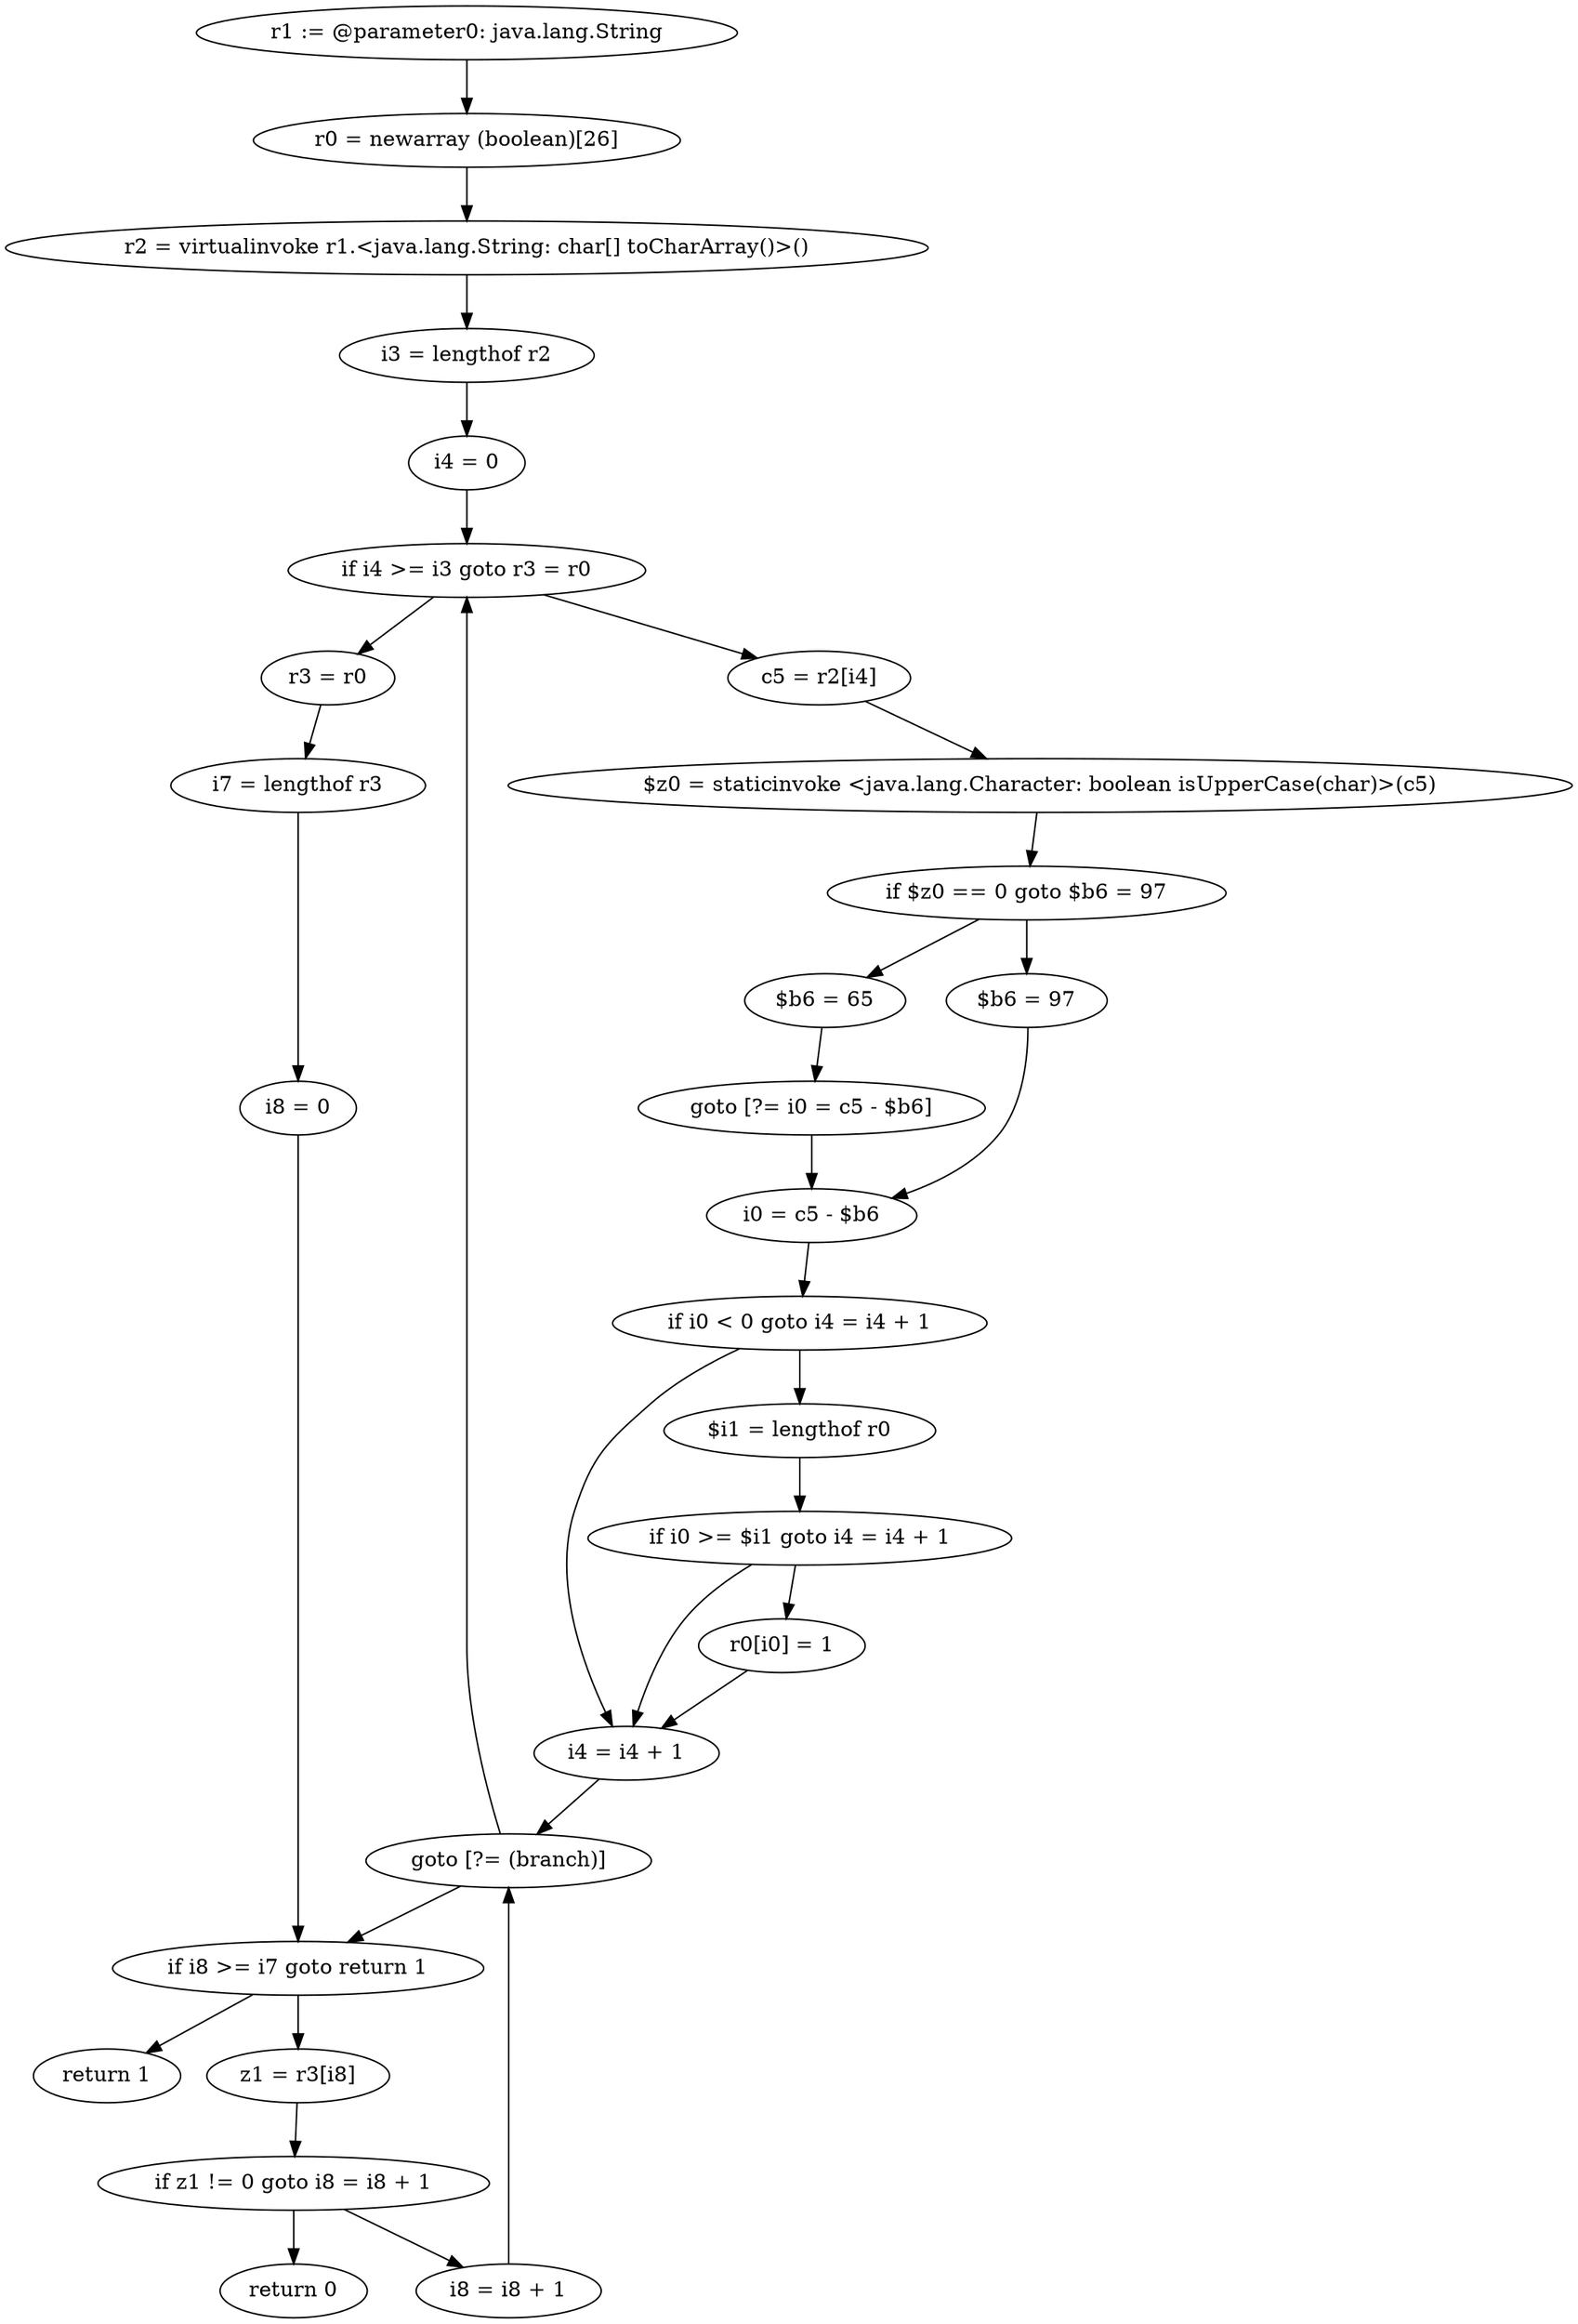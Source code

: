 digraph "unitGraph" {
    "r1 := @parameter0: java.lang.String"
    "r0 = newarray (boolean)[26]"
    "r2 = virtualinvoke r1.<java.lang.String: char[] toCharArray()>()"
    "i3 = lengthof r2"
    "i4 = 0"
    "if i4 >= i3 goto r3 = r0"
    "c5 = r2[i4]"
    "$z0 = staticinvoke <java.lang.Character: boolean isUpperCase(char)>(c5)"
    "if $z0 == 0 goto $b6 = 97"
    "$b6 = 65"
    "goto [?= i0 = c5 - $b6]"
    "$b6 = 97"
    "i0 = c5 - $b6"
    "if i0 < 0 goto i4 = i4 + 1"
    "$i1 = lengthof r0"
    "if i0 >= $i1 goto i4 = i4 + 1"
    "r0[i0] = 1"
    "i4 = i4 + 1"
    "goto [?= (branch)]"
    "r3 = r0"
    "i7 = lengthof r3"
    "i8 = 0"
    "if i8 >= i7 goto return 1"
    "z1 = r3[i8]"
    "if z1 != 0 goto i8 = i8 + 1"
    "return 0"
    "i8 = i8 + 1"
    "return 1"
    "r1 := @parameter0: java.lang.String"->"r0 = newarray (boolean)[26]";
    "r0 = newarray (boolean)[26]"->"r2 = virtualinvoke r1.<java.lang.String: char[] toCharArray()>()";
    "r2 = virtualinvoke r1.<java.lang.String: char[] toCharArray()>()"->"i3 = lengthof r2";
    "i3 = lengthof r2"->"i4 = 0";
    "i4 = 0"->"if i4 >= i3 goto r3 = r0";
    "if i4 >= i3 goto r3 = r0"->"c5 = r2[i4]";
    "if i4 >= i3 goto r3 = r0"->"r3 = r0";
    "c5 = r2[i4]"->"$z0 = staticinvoke <java.lang.Character: boolean isUpperCase(char)>(c5)";
    "$z0 = staticinvoke <java.lang.Character: boolean isUpperCase(char)>(c5)"->"if $z0 == 0 goto $b6 = 97";
    "if $z0 == 0 goto $b6 = 97"->"$b6 = 65";
    "if $z0 == 0 goto $b6 = 97"->"$b6 = 97";
    "$b6 = 65"->"goto [?= i0 = c5 - $b6]";
    "goto [?= i0 = c5 - $b6]"->"i0 = c5 - $b6";
    "$b6 = 97"->"i0 = c5 - $b6";
    "i0 = c5 - $b6"->"if i0 < 0 goto i4 = i4 + 1";
    "if i0 < 0 goto i4 = i4 + 1"->"$i1 = lengthof r0";
    "if i0 < 0 goto i4 = i4 + 1"->"i4 = i4 + 1";
    "$i1 = lengthof r0"->"if i0 >= $i1 goto i4 = i4 + 1";
    "if i0 >= $i1 goto i4 = i4 + 1"->"r0[i0] = 1";
    "if i0 >= $i1 goto i4 = i4 + 1"->"i4 = i4 + 1";
    "r0[i0] = 1"->"i4 = i4 + 1";
    "i4 = i4 + 1"->"goto [?= (branch)]";
    "goto [?= (branch)]"->"if i4 >= i3 goto r3 = r0";
    "r3 = r0"->"i7 = lengthof r3";
    "i7 = lengthof r3"->"i8 = 0";
    "i8 = 0"->"if i8 >= i7 goto return 1";
    "if i8 >= i7 goto return 1"->"z1 = r3[i8]";
    "if i8 >= i7 goto return 1"->"return 1";
    "z1 = r3[i8]"->"if z1 != 0 goto i8 = i8 + 1";
    "if z1 != 0 goto i8 = i8 + 1"->"return 0";
    "if z1 != 0 goto i8 = i8 + 1"->"i8 = i8 + 1";
    "i8 = i8 + 1"->"goto [?= (branch)]";
    "goto [?= (branch)]"->"if i8 >= i7 goto return 1";
}
